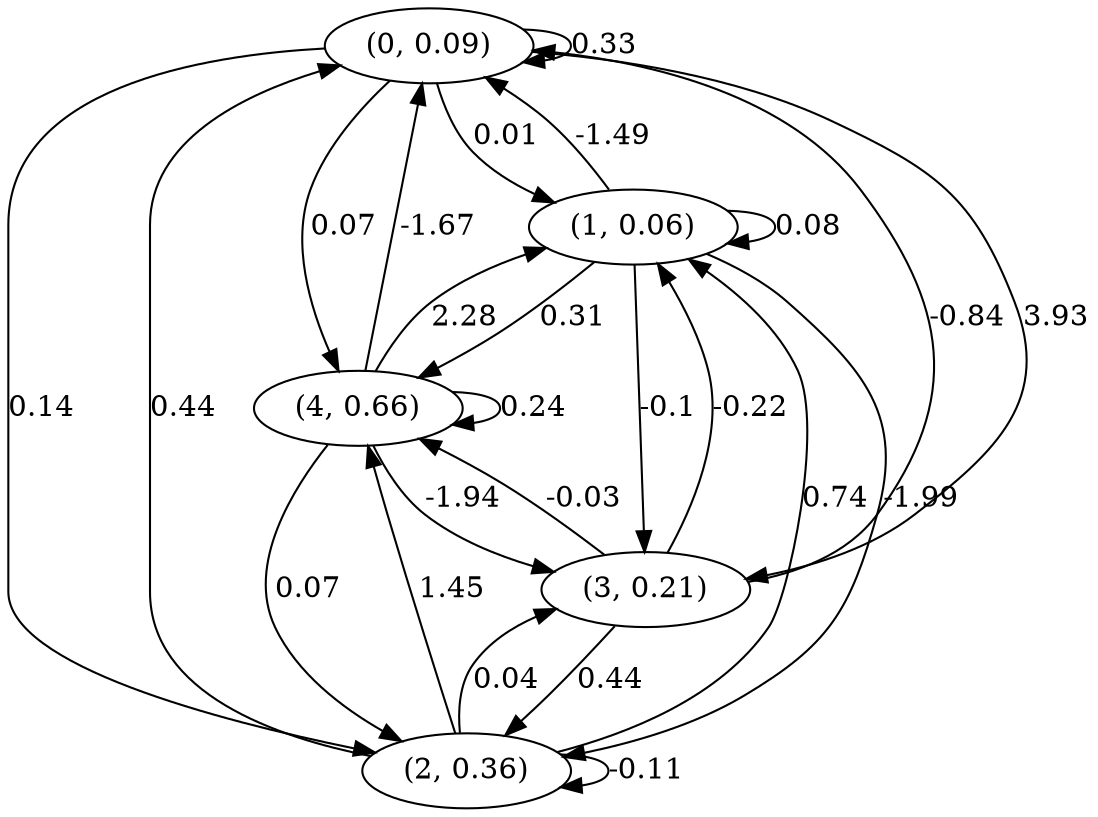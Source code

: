 digraph {
    0 [ label = "(0, 0.09)" ]
    1 [ label = "(1, 0.06)" ]
    2 [ label = "(2, 0.36)" ]
    3 [ label = "(3, 0.21)" ]
    4 [ label = "(4, 0.66)" ]
    0 -> 0 [ label = "0.33" ]
    1 -> 1 [ label = "0.08" ]
    2 -> 2 [ label = "-0.11" ]
    4 -> 4 [ label = "0.24" ]
    1 -> 0 [ label = "-1.49" ]
    2 -> 0 [ label = "0.44" ]
    3 -> 0 [ label = "-0.84" ]
    4 -> 0 [ label = "-1.67" ]
    0 -> 1 [ label = "0.01" ]
    2 -> 1 [ label = "0.74" ]
    3 -> 1 [ label = "-0.22" ]
    4 -> 1 [ label = "2.28" ]
    0 -> 2 [ label = "0.14" ]
    1 -> 2 [ label = "-1.99" ]
    3 -> 2 [ label = "0.44" ]
    4 -> 2 [ label = "0.07" ]
    0 -> 3 [ label = "3.93" ]
    1 -> 3 [ label = "-0.1" ]
    2 -> 3 [ label = "0.04" ]
    4 -> 3 [ label = "-1.94" ]
    0 -> 4 [ label = "0.07" ]
    1 -> 4 [ label = "0.31" ]
    2 -> 4 [ label = "1.45" ]
    3 -> 4 [ label = "-0.03" ]
}

